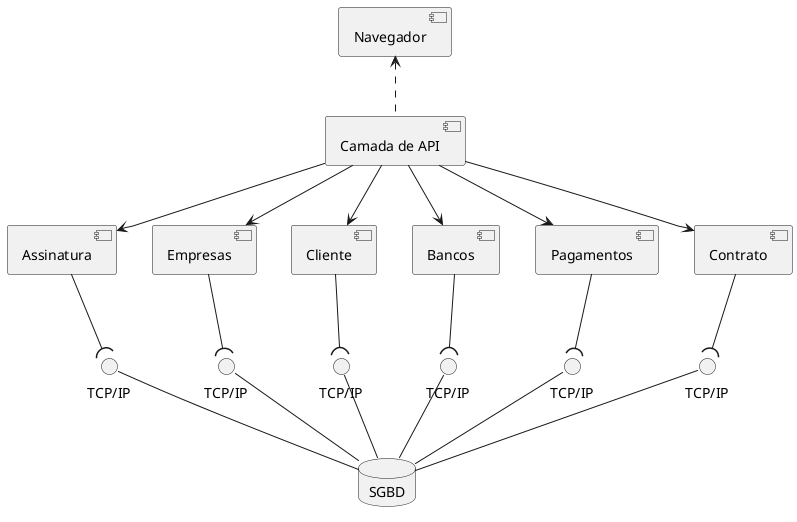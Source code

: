 @startuml

' Navegadores conectados à camada API
component "Navegador" as browser1

' Camada API
component "Camada de API" as apiLayer

' REST Components
component "Assinatura" as produtosRest
component "Empresas" as clientesRest
component "Cliente" as tpClient
component "Bancos" as pedidosRest
component "Pagamentos" as pagamentosRest
component "Contrato" as administradoresRest

' SQL Servers
database "SGBD" as sql

' TCP/IP Interfaces
interface "TCP/IP" as tcpProdutos
interface "TCP/IP" as tcpClientes
interface "TCP/IP" as tcpPedidos
interface "TCP/IP" as tcpPagamentos
interface "TCP/IP" as tcpAdministradores
interface "TCP/IP" as tcpClient

' Conexões
browser1 <.. apiLayer

apiLayer --> produtosRest
apiLayer --> clientesRest
apiLayer --> pedidosRest
apiLayer --> pagamentosRest
apiLayer --> administradoresRest
apiLayer --> tpClient

' Organizando as conexões de interfaces
produtosRest -down-( tcpProdutos
tcpProdutos -down- sql

tpClient -down-(tcpClient
tcpClient -down- sql

clientesRest -down-( tcpClientes
tcpClientes -down- sql

pedidosRest -down-( tcpPedidos
tcpPedidos -down- sql

pagamentosRest -down-( tcpPagamentos
tcpPagamentos -down- sql

administradoresRest -down-( tcpAdministradores
tcpAdministradores -down- sql

@enduml
